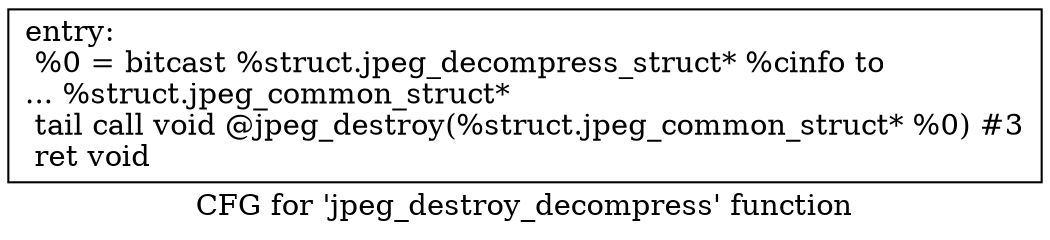 digraph "CFG for 'jpeg_destroy_decompress' function" {
	label="CFG for 'jpeg_destroy_decompress' function";

	Node0x514a060 [shape=record,label="{entry:\l  %0 = bitcast %struct.jpeg_decompress_struct* %cinfo to\l... %struct.jpeg_common_struct*\l  tail call void @jpeg_destroy(%struct.jpeg_common_struct* %0) #3\l  ret void\l}"];
}
